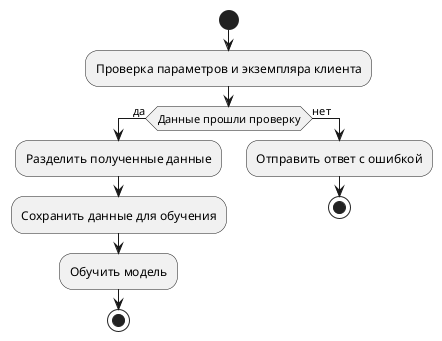 @startuml
'process-view'

start

:Проверка параметров и экземпляра клиента;

if (Данные прошли проверку) then (да)
    :Разделить полученные данные;
    :Сохранить данные для обучения;
    :Обучить модель;
    stop
else (нет)
    :Отправить ответ с ошибкой;
    stop
endif

@enduml